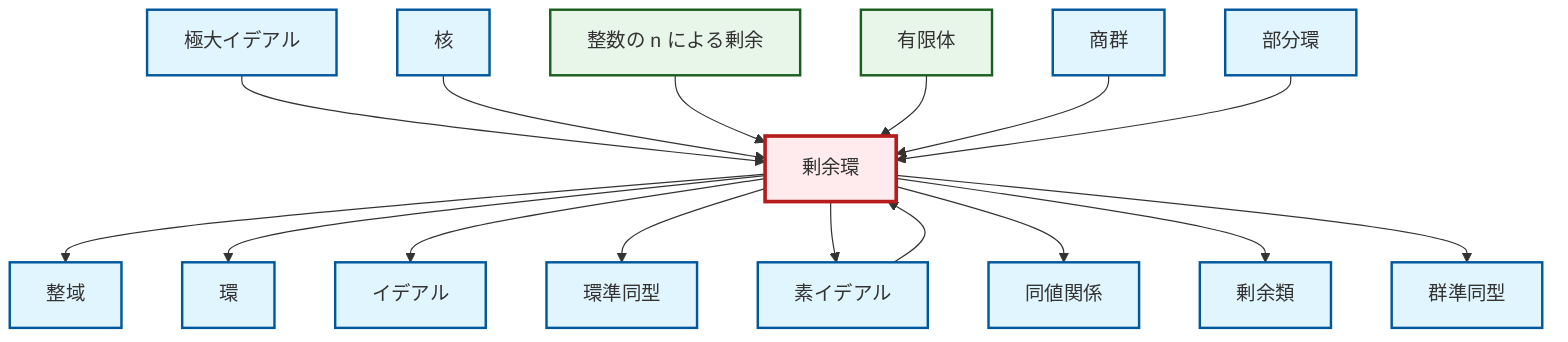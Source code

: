 graph TD
    classDef definition fill:#e1f5fe,stroke:#01579b,stroke-width:2px
    classDef theorem fill:#f3e5f5,stroke:#4a148c,stroke-width:2px
    classDef axiom fill:#fff3e0,stroke:#e65100,stroke-width:2px
    classDef example fill:#e8f5e9,stroke:#1b5e20,stroke-width:2px
    classDef current fill:#ffebee,stroke:#b71c1c,stroke-width:3px
    def-subring["部分環"]:::definition
    def-quotient-group["商群"]:::definition
    ex-finite-field["有限体"]:::example
    def-integral-domain["整域"]:::definition
    def-kernel["核"]:::definition
    def-equivalence-relation["同値関係"]:::definition
    def-homomorphism["群準同型"]:::definition
    def-coset["剰余類"]:::definition
    def-ring["環"]:::definition
    ex-quotient-integers-mod-n["整数の n による剰余"]:::example
    def-quotient-ring["剰余環"]:::definition
    def-ring-homomorphism["環準同型"]:::definition
    def-maximal-ideal["極大イデアル"]:::definition
    def-prime-ideal["素イデアル"]:::definition
    def-ideal["イデアル"]:::definition
    def-quotient-ring --> def-integral-domain
    def-quotient-ring --> def-ring
    def-maximal-ideal --> def-quotient-ring
    def-kernel --> def-quotient-ring
    def-quotient-ring --> def-ideal
    ex-quotient-integers-mod-n --> def-quotient-ring
    def-quotient-ring --> def-ring-homomorphism
    def-quotient-ring --> def-prime-ideal
    def-prime-ideal --> def-quotient-ring
    def-quotient-ring --> def-equivalence-relation
    ex-finite-field --> def-quotient-ring
    def-quotient-group --> def-quotient-ring
    def-quotient-ring --> def-coset
    def-quotient-ring --> def-homomorphism
    def-subring --> def-quotient-ring
    class def-quotient-ring current